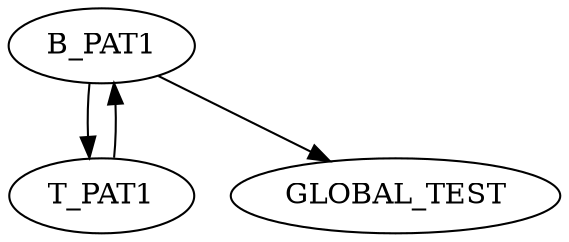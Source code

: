 digraph g {
name="Global_Test";

graph []
edge  [type="defdst"]


subgraph cpu0 {
  node  [cpu="0", pattern="PAT1"];

  B_PAT1[type="block", tperiod="1000000000", patexit="true", qlo="true" ];
  T_PAT1[type="tmsg", toffs="0", patentry="true", fid="1", gid="200", evtno="259", beamin="0", bpcstart="0", sid="1", bpid="3", reqnobeam="0", vacc="0", par="0x0000000010000fa0", tef="0"];
  T_PAT1->B_PAT1->T_PAT1;

  GLOBAL_TEST [type="global", section="registers", pattern="EXTERN" ];
  

  B_PAT1->GLOBAL_TEST [type="reference", fieldtail="0x04", fieldhead="0x00", fieldwidth="32"];
}



}

